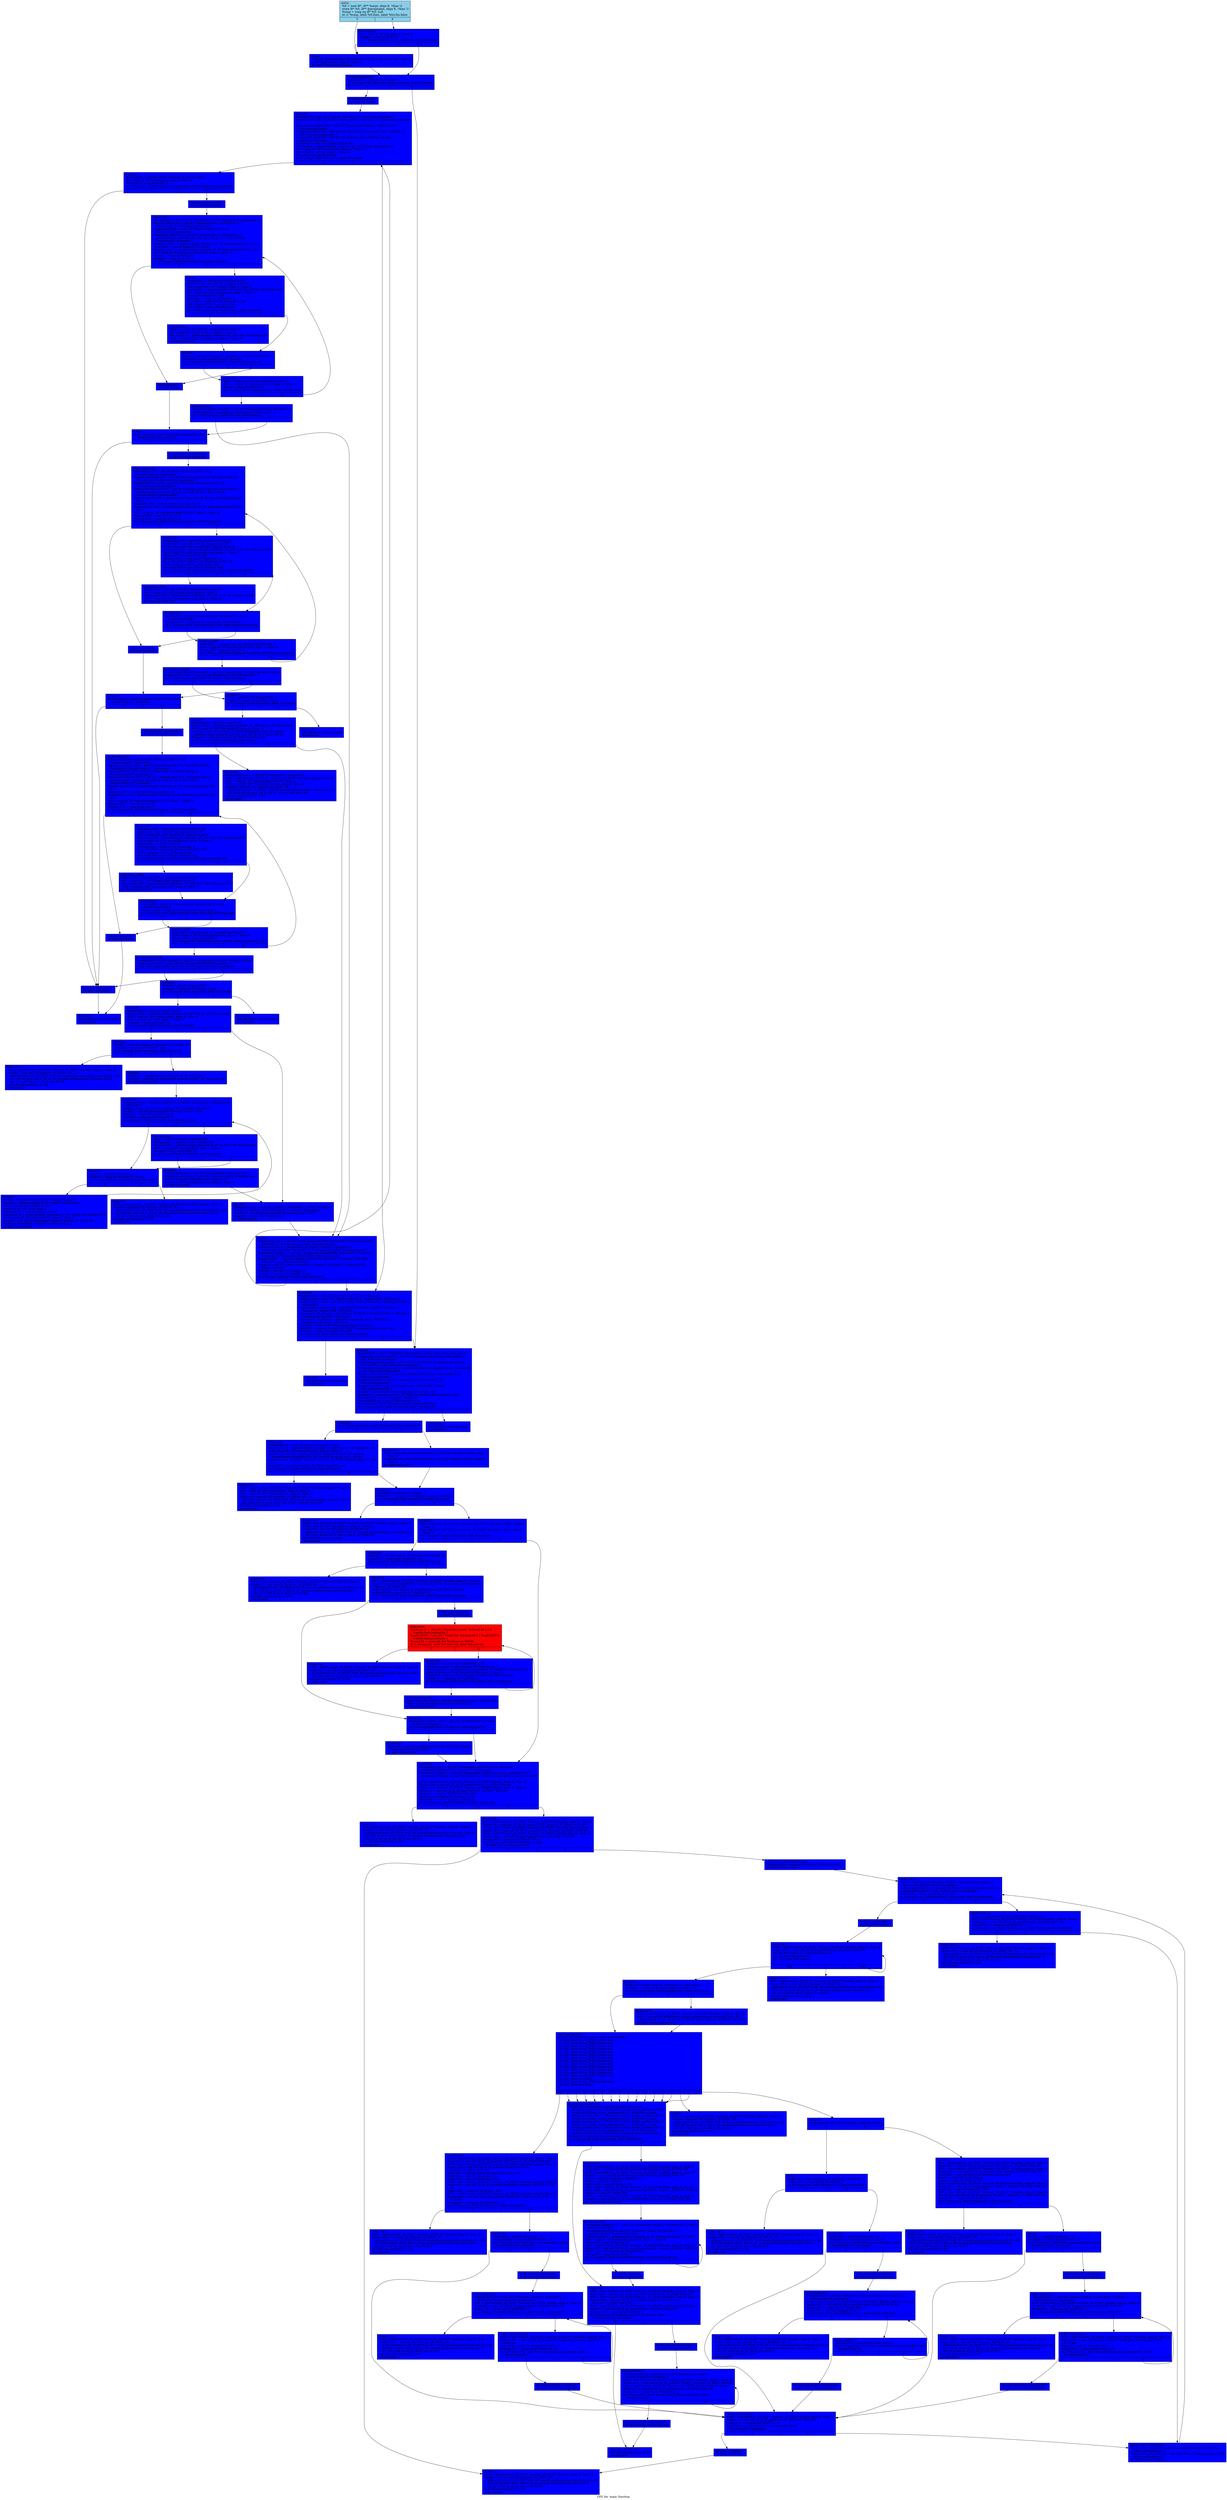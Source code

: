 digraph "CFG for 'main' function" {
	label="CFG for 'main' function";

	Node0x6805a30 [shape=record, style = filled, fillcolor = blue,  style = filled, fillcolor = blue,  style = filled, fillcolor = blue,  style = filled, fillcolor = blue,  style = filled, fillcolor = skyblue, label="{entry:\l  %0 = load i8*, i8** %argv, align 8, !tbaa !2\l  store i8* %0, i8** @progname, align 8, !tbaa !2\l  %cmp = icmp eq i8* %0, null\l  br i1 %cmp, label %if.then, label %lor.lhs.false\l|{<s0>T|<s1>F}}"];
	Node0x6805a30:s0 -> Node0x6807350;
	Node0x6805a30:s1 -> Node0x6807420;
	Node0x6807420 [shape=record, style = filled, fillcolor = blue,  style = filled, fillcolor = blue,  style = filled, fillcolor = blue,  style = filled, fillcolor = blue,  style = filled, fillcolor = blue, label="{lor.lhs.false:                                    \l  %1 = load i8, i8* %0, align 1, !tbaa !6\l  %cmp2 = icmp eq i8 %1, 0\l  br i1 %cmp2, label %if.then, label %for.cond.preheader\l|{<s0>T|<s1>F}}"];
	Node0x6807420:s0 -> Node0x6807350;
	Node0x6807420:s1 -> Node0x6807de0;
	Node0x6807350 [shape=record, style = filled, fillcolor = blue,  style = filled, fillcolor = blue,  style = filled, fillcolor = blue,  style = filled, fillcolor = blue,  style = filled, fillcolor = blue, label="{if.then:                                          \l  store i8* getelementptr inbounds ([9 x i8], [9 x i8]* @.str, i64 0, i64 0),\l... i8** @progname, align 8, !tbaa !2\l  br label %for.cond.preheader\l}"];
	Node0x6807350 -> Node0x6807de0;
	Node0x6807de0 [shape=record, style = filled, fillcolor = blue,  style = filled, fillcolor = blue, label="{for.cond.preheader:                               \l  %cmp4382 = icmp sgt i32 %argc, 1\l  br i1 %cmp4382, label %for.body.preheader, label %if.end96\l|{<s0>T|<s1>F}}"];
	Node0x6807de0:s0 -> Node0x6801e80;
	Node0x6807de0:s1 -> Node0x6801f30;
	Node0x6801e80 [shape=record, style = filled, fillcolor = blue,  style = filled, fillcolor = blue, label="{for.body.preheader:                               \l  br label %for.body\l}"];
	Node0x6801e80 -> Node0x6802070;
	Node0x6802070 [shape=record, style = filled, fillcolor = blue,  style = filled, fillcolor = blue, label="{for.body:                                         \l  %argn.0393 = phi i32 [ %inc88, %for.inc ], [ 1, %for.body.preheader ]\l  %keep_COM.0392 = phi i32 [ %keep_COM.1, %for.inc ], [ 1, %for.body.preheader\l... ]\l  %comment_length.0389 = phi i32 [ %comment_length.1, %for.inc ], [ 0,\l... %for.body.preheader ]\l  %comment_file.0386 = phi %struct._IO_FILE* [ %comment_file.1, %for.inc ], [\l... null, %for.body.preheader ]\l  %comment_arg.0383 = phi i8* [ %comment_arg.2, %for.inc ], [ null,\l... %for.body.preheader ]\l  %idxprom = sext i32 %argn.0393 to i64\l  %arrayidx6 = getelementptr inbounds i8*, i8** %argv, i64 %idxprom\l  %2 = load i8*, i8** %arrayidx6, align 8, !tbaa !2\l  %3 = load i8, i8* %2, align 1, !tbaa !6\l  %cmp9 = icmp eq i8 %3, 45\l  br i1 %cmp9, label %if.end12, label %for.end89\l|{<s0>T|<s1>F}}"];
	Node0x6802070:s0 -> Node0x6809f40;
	Node0x6802070:s1 -> Node0x680a020;
	Node0x6809f40 [shape=record, style = filled, fillcolor = blue,  style = filled, fillcolor = blue, label="{if.end12:                                         \l  %incdec.ptr = getelementptr inbounds i8, i8* %2, i64 1\l  %4 = load i8, i8* %incdec.ptr, align 1, !tbaa !6\l  %cmp31.i = icmp eq i8 %4, 0\l  br i1 %cmp31.i, label %if.else84.loopexit468, label %while.body.i.preheader\l|{<s0>T|<s1>F}}"];
	Node0x6809f40:s0 -> Node0x6808db0;
	Node0x6809f40:s1 -> Node0x6808eb0;
	Node0x6808eb0 [shape=record, style = filled, fillcolor = blue,  style = filled, fillcolor = blue, label="{while.body.i.preheader:                           \l  br label %while.body.i\l}"];
	Node0x6808eb0 -> Node0x680a760;
	Node0x680a760 [shape=record, style = filled, fillcolor = blue,  style = filled, fillcolor = blue, label="{while.body.i:                                     \l  %conv35.in.i = phi i8 [ %11, %if.end13.i ], [ %4, %while.body.i.preheader ]\l  %incdec.ptr34.pn.i = phi i8* [ %incdec.ptr34.i, %if.end13.i ], [\l... %incdec.ptr, %while.body.i.preheader ]\l  %nmatched.033.i = phi i32 [ %inc.i, %if.end13.i ], [ 0,\l... %while.body.i.preheader ]\l  %keyword.addr.032.i = phi i8* [ %incdec.ptr2.i, %if.end13.i ], [\l... getelementptr inbounds ([8 x i8], [8 x i8]* @.str.1, i64 0, i64 0),\l... %while.body.i.preheader ]\l  %incdec.ptr34.i = getelementptr inbounds i8, i8* %incdec.ptr34.pn.i, i64 1\l  %conv35.i = sext i8 %conv35.in.i to i32\l  %incdec.ptr2.i = getelementptr inbounds i8, i8* %keyword.addr.032.i, i64 1\l  %5 = load i8, i8* %keyword.addr.032.i, align 1, !tbaa !6\l  %conv3.i = sext i8 %5 to i32\l  %cmp4.i = icmp eq i8 %5, 0\l  br i1 %cmp4.i, label %if.else.loopexit, label %if.end.i\l|{<s0>T|<s1>F}}"];
	Node0x680a760:s0 -> Node0x680b220;
	Node0x680a760:s1 -> Node0x680b320;
	Node0x680b320 [shape=record, style = filled, fillcolor = blue,  style = filled, fillcolor = blue,  style = filled, fillcolor = blue, label="{if.end.i:                                         \l  %idxprom.i = sext i8 %conv35.in.i to i64\l  %call.i = tail call i16** @__ctype_b_loc() #7\l  %6 = load i16*, i16** %call.i, align 8, !tbaa !2\l  %arrayidx.i = getelementptr inbounds i16, i16* %6, i64 %idxprom.i\l  %7 = load i16, i16* %arrayidx.i, align 2, !tbaa !7\l  %and.i = and i16 %7, 256\l  %tobool.i = icmp ne i16 %and.i, 0\l  %__c.off.i.i = add nsw i32 %conv35.i, 128\l  %8 = icmp ult i32 %__c.off.i.i, 384\l  %or.cond.i = and i1 %8, %tobool.i\l  br i1 %or.cond.i, label %cond.true.i.i, label %if.end9.i\l|{<s0>T|<s1>F}}"];
	Node0x680b320:s0 -> Node0x680a260;
	Node0x680b320:s1 -> Node0x680be60;
	Node0x680a260 [shape=record, style = filled, fillcolor = blue,  style = filled, fillcolor = blue, label="{cond.true.i.i:                                    \l  %call.i.i = tail call i32** @__ctype_tolower_loc() #7\l  %9 = load i32*, i32** %call.i.i, align 8, !tbaa !2\l  %arrayidx.i.i = getelementptr inbounds i32, i32* %9, i64 %idxprom.i\l  %10 = load i32, i32* %arrayidx.i.i, align 4, !tbaa !9\l  br label %if.end9.i\l}"];
	Node0x680a260 -> Node0x680be60;
	Node0x680be60 [shape=record, style = filled, fillcolor = blue,  style = filled, fillcolor = blue, label="{if.end9.i:                                        \l  %ca.0.i = phi i32 [ %conv35.i, %if.end.i ], [ %10, %cond.true.i.i ]\l  %cmp10.i = icmp eq i32 %ca.0.i, %conv3.i\l  br i1 %cmp10.i, label %if.end13.i, label %if.else.loopexit\l|{<s0>T|<s1>F}}"];
	Node0x680be60:s0 -> Node0x680a8c0;
	Node0x680be60:s1 -> Node0x680b220;
	Node0x680a8c0 [shape=record, style = filled, fillcolor = blue,  style = filled, fillcolor = blue, label="{if.end13.i:                                       \l  %inc.i = add nuw nsw i32 %nmatched.033.i, 1\l  %11 = load i8, i8* %incdec.ptr34.i, align 1, !tbaa !6\l  %cmp.i = icmp eq i8 %11, 0\l  br i1 %cmp.i, label %keymatch.exit, label %while.body.i\l|{<s0>T|<s1>F}}"];
	Node0x680a8c0:s0 -> Node0x6808bc0;
	Node0x680a8c0:s1 -> Node0x680a760;
	Node0x6808bc0 [shape=record, style = filled, fillcolor = blue, label="{keymatch.exit:                                    \l  %nmatched.033.i.lcssa491 = phi i32 [ %nmatched.033.i, %if.end13.i ]\l  %not.cmp14.i = icmp sgt i32 %nmatched.033.i.lcssa491, -1\l  br i1 %not.cmp14.i, label %for.inc, label %if.else\l|{<s0>T|<s1>F}}"];
	Node0x6808bc0:s0 -> Node0x6802190;
	Node0x6808bc0:s1 -> Node0x6808d60;
	Node0x680b220 [shape=record, style = filled, fillcolor = blue,  style = filled, fillcolor = blue, label="{if.else.loopexit:                                 \l  br label %if.else\l}"];
	Node0x680b220 -> Node0x6808d60;
	Node0x6808d60 [shape=record, style = filled, fillcolor = blue,  style = filled, fillcolor = blue,  style = filled, fillcolor = blue,  style = filled, fillcolor = blue,  style = filled, fillcolor = blue, label="{if.else:                                          \l  br i1 %cmp31.i, label %if.else84.loopexit468, label\l... %while.body.i243.preheader\l|{<s0>T|<s1>F}}"];
	Node0x6808d60:s0 -> Node0x6808db0;
	Node0x6808d60:s1 -> Node0x680d6a0;
	Node0x680d6a0 [shape=record, style = filled, fillcolor = blue, label="{while.body.i243.preheader:                        \l  br label %while.body.i243\l}"];
	Node0x680d6a0 -> Node0x680d7b0;
	Node0x680d7b0 [shape=record, style = filled, fillcolor = blue, label="{while.body.i243:                                  \l  %conv35.in.i234 = phi i8 [ %18, %if.end13.i260 ], [ %4,\l... %while.body.i243.preheader ]\l  %incdec.ptr34.pn.i235 = phi i8* [ %incdec.ptr34.i238, %if.end13.i260 ], [\l... %incdec.ptr, %while.body.i243.preheader ]\l  %nmatched.033.i236 = phi i32 [ %inc.i258, %if.end13.i260 ], [ 0,\l... %while.body.i243.preheader ]\l  %keyword.addr.032.i237 = phi i8* [ %incdec.ptr2.i240, %if.end13.i260 ], [\l... getelementptr inbounds ([6 x i8], [6 x i8]* @.str.2, i64 0, i64 0),\l... %while.body.i243.preheader ]\l  %incdec.ptr34.i238 = getelementptr inbounds i8, i8* %incdec.ptr34.pn.i235,\l... i64 1\l  %conv35.i239 = sext i8 %conv35.in.i234 to i32\l  %incdec.ptr2.i240 = getelementptr inbounds i8, i8* %keyword.addr.032.i237,\l... i64 1\l  %12 = load i8, i8* %keyword.addr.032.i237, align 1, !tbaa !6\l  %conv3.i241 = sext i8 %12 to i32\l  %cmp4.i242 = icmp eq i8 %12, 0\l  br i1 %cmp4.i242, label %if.else31.loopexit, label %if.end.i251\l|{<s0>T|<s1>F}}"];
	Node0x680d7b0:s0 -> Node0x680e290;
	Node0x680d7b0:s1 -> Node0x680e370;
	Node0x680e370 [shape=record, style = filled, fillcolor = blue, label="{if.end.i251:                                      \l  %idxprom.i244 = sext i8 %conv35.in.i234 to i64\l  %call.i245 = tail call i16** @__ctype_b_loc() #7\l  %13 = load i16*, i16** %call.i245, align 8, !tbaa !2\l  %arrayidx.i246 = getelementptr inbounds i16, i16* %13, i64 %idxprom.i244\l  %14 = load i16, i16* %arrayidx.i246, align 2, !tbaa !7\l  %and.i247 = and i16 %14, 256\l  %tobool.i248 = icmp ne i16 %and.i247, 0\l  %__c.off.i.i249 = add nsw i32 %conv35.i239, 128\l  %15 = icmp ult i32 %__c.off.i.i249, 384\l  %or.cond.i250 = and i1 %15, %tobool.i248\l  br i1 %or.cond.i250, label %cond.true.i.i254, label %if.end9.i257\l|{<s0>T|<s1>F}}"];
	Node0x680e370:s0 -> Node0x680f040;
	Node0x680e370:s1 -> Node0x680f120;
	Node0x680f040 [shape=record, style = filled, fillcolor = blue, label="{cond.true.i.i254:                                 \l  %call.i.i252 = tail call i32** @__ctype_tolower_loc() #7\l  %16 = load i32*, i32** %call.i.i252, align 8, !tbaa !2\l  %arrayidx.i.i253 = getelementptr inbounds i32, i32* %16, i64 %idxprom.i244\l  %17 = load i32, i32* %arrayidx.i.i253, align 4, !tbaa !9\l  br label %if.end9.i257\l}"];
	Node0x680f040 -> Node0x680f120;
	Node0x680f120 [shape=record, style = filled, fillcolor = blue, label="{if.end9.i257:                                     \l  %ca.0.i255 = phi i32 [ %conv35.i239, %if.end.i251 ], [ %17,\l... %cond.true.i.i254 ]\l  %cmp10.i256 = icmp eq i32 %ca.0.i255, %conv3.i241\l  br i1 %cmp10.i256, label %if.end13.i260, label %if.else31.loopexit\l|{<s0>T|<s1>F}}"];
	Node0x680f120:s0 -> Node0x680d8a0;
	Node0x680f120:s1 -> Node0x680e290;
	Node0x680d8a0 [shape=record, style = filled, fillcolor = blue, label="{if.end13.i260:                                    \l  %inc.i258 = add nuw nsw i32 %nmatched.033.i236, 1\l  %18 = load i8, i8* %incdec.ptr34.i238, align 1, !tbaa !6\l  %cmp.i259 = icmp eq i8 %18, 0\l  br i1 %cmp.i259, label %keymatch.exit266, label %while.body.i243\l|{<s0>T|<s1>F}}"];
	Node0x680d8a0:s0 -> Node0x680fea0;
	Node0x680d8a0:s1 -> Node0x680d7b0;
	Node0x680fea0 [shape=record, style = filled, fillcolor = blue, label="{keymatch.exit266:                                 \l  %nmatched.033.i236.lcssa492 = phi i32 [ %nmatched.033.i236, %if.end13.i260 ]\l  %not.cmp14.i262 = icmp sgt i32 %nmatched.033.i236.lcssa492, 0\l  br i1 %not.cmp14.i262, label %if.then16, label %if.else31\l|{<s0>T|<s1>F}}"];
	Node0x680fea0:s0 -> Node0x68100c0;
	Node0x680fea0:s1 -> Node0x68101a0;
	Node0x68100c0 [shape=record, style = filled, fillcolor = blue, label="{if.then16:                                        \l  %inc = add nsw i32 %argn.0393, 1\l  %cmp17 = icmp slt i32 %inc, %argc\l  br i1 %cmp17, label %if.end20, label %if.then19\l|{<s0>T|<s1>F}}"];
	Node0x68100c0:s0 -> Node0x6810430;
	Node0x68100c0:s1 -> Node0x6810480;
	Node0x6810480 [shape=record, style = filled, fillcolor = blue, label="{if.then19:                                        \l  tail call fastcc void @usage()\l  unreachable\l}"];
	Node0x6810430 [shape=record, style = filled, fillcolor = blue,  style = filled, fillcolor = blue, label="{if.end20:                                         \l  %idxprom21 = sext i32 %inc to i64\l  %arrayidx22 = getelementptr inbounds i8*, i8** %argv, i64 %idxprom21\l  %19 = load i8*, i8** %arrayidx22, align 8, !tbaa !2\l  %call23 = tail call %struct._IO_FILE* @fopen(i8* %19, i8* nonnull\l... getelementptr inbounds ([2 x i8], [2 x i8]* @.str.3, i64 0, i64 0))\l  %cmp24 = icmp eq %struct._IO_FILE* %call23, null\l  br i1 %cmp24, label %if.then26, label %for.inc\l|{<s0>T|<s1>F}}"];
	Node0x6810430:s0 -> Node0x6811320;
	Node0x6810430:s1 -> Node0x6802190;
	Node0x6811320 [shape=record, style = filled, fillcolor = blue,  style = filled, fillcolor = blue,  style = filled, fillcolor = blue, label="{if.then26:                                        \l  %arrayidx22.lcssa = phi i8** [ %arrayidx22, %if.end20 ]\l  %20 = load %struct._IO_FILE*, %struct._IO_FILE** @stderr, align 8, !tbaa !2\l  %21 = load i8*, i8** @progname, align 8, !tbaa !2\l  %22 = load i8*, i8** %arrayidx22.lcssa, align 8, !tbaa !2\l  %call29 = tail call i32 (%struct._IO_FILE*, i8*, ...)\l... @fprintf(%struct._IO_FILE* %20, i8* nonnull getelementptr inbounds ([19 x\l... i8], [19 x i8]* @.str.4, i64 0, i64 0), i8* %21, i8* %22) #8\l  tail call void @exit(i32 1) #9\l  unreachable\l}"];
	Node0x680e290 [shape=record, style = filled, fillcolor = blue, label="{if.else31.loopexit:                               \l  br label %if.else31\l}"];
	Node0x680e290 -> Node0x68101a0;
	Node0x68101a0 [shape=record, style = filled, fillcolor = blue, label="{if.else31:                                        \l  br i1 %cmp31.i, label %if.else84.loopexit468, label\l... %while.body.i277.preheader\l|{<s0>T|<s1>F}}"];
	Node0x68101a0:s0 -> Node0x6808db0;
	Node0x68101a0:s1 -> Node0x6811c40;
	Node0x6811c40 [shape=record, style = filled, fillcolor = blue, label="{while.body.i277.preheader:                        \l  br label %while.body.i277\l}"];
	Node0x6811c40 -> Node0x6811d90;
	Node0x6811d90 [shape=record, style = filled, fillcolor = blue, label="{while.body.i277:                                  \l  %conv35.in.i268 = phi i8 [ %29, %if.end13.i294 ], [ %4,\l... %while.body.i277.preheader ]\l  %incdec.ptr34.pn.i269 = phi i8* [ %incdec.ptr34.i272, %if.end13.i294 ], [\l... %incdec.ptr, %while.body.i277.preheader ]\l  %nmatched.033.i270 = phi i32 [ %inc.i292, %if.end13.i294 ], [ 0,\l... %while.body.i277.preheader ]\l  %keyword.addr.032.i271 = phi i8* [ %incdec.ptr2.i274, %if.end13.i294 ], [\l... getelementptr inbounds ([8 x i8], [8 x i8]* @.str.5, i64 0, i64 0),\l... %while.body.i277.preheader ]\l  %incdec.ptr34.i272 = getelementptr inbounds i8, i8* %incdec.ptr34.pn.i269,\l... i64 1\l  %conv35.i273 = sext i8 %conv35.in.i268 to i32\l  %incdec.ptr2.i274 = getelementptr inbounds i8, i8* %keyword.addr.032.i271,\l... i64 1\l  %23 = load i8, i8* %keyword.addr.032.i271, align 1, !tbaa !6\l  %conv3.i275 = sext i8 %23 to i32\l  %cmp4.i276 = icmp eq i8 %23, 0\l  br i1 %cmp4.i276, label %if.else84.loopexit, label %if.end.i285\l|{<s0>T|<s1>F}}"];
	Node0x6811d90:s0 -> Node0x6812890;
	Node0x6811d90:s1 -> Node0x6812970;
	Node0x6812970 [shape=record, style = filled, fillcolor = blue, label="{if.end.i285:                                      \l  %idxprom.i278 = sext i8 %conv35.in.i268 to i64\l  %call.i279 = tail call i16** @__ctype_b_loc() #7\l  %24 = load i16*, i16** %call.i279, align 8, !tbaa !2\l  %arrayidx.i280 = getelementptr inbounds i16, i16* %24, i64 %idxprom.i278\l  %25 = load i16, i16* %arrayidx.i280, align 2, !tbaa !7\l  %and.i281 = and i16 %25, 256\l  %tobool.i282 = icmp ne i16 %and.i281, 0\l  %__c.off.i.i283 = add nsw i32 %conv35.i273, 128\l  %26 = icmp ult i32 %__c.off.i.i283, 384\l  %or.cond.i284 = and i1 %26, %tobool.i282\l  br i1 %or.cond.i284, label %cond.true.i.i288, label %if.end9.i291\l|{<s0>T|<s1>F}}"];
	Node0x6812970:s0 -> Node0x6813090;
	Node0x6812970:s1 -> Node0x6813170;
	Node0x6813090 [shape=record, style = filled, fillcolor = blue, label="{cond.true.i.i288:                                 \l  %call.i.i286 = tail call i32** @__ctype_tolower_loc() #7\l  %27 = load i32*, i32** %call.i.i286, align 8, !tbaa !2\l  %arrayidx.i.i287 = getelementptr inbounds i32, i32* %27, i64 %idxprom.i278\l  %28 = load i32, i32* %arrayidx.i.i287, align 4, !tbaa !9\l  br label %if.end9.i291\l}"];
	Node0x6813090 -> Node0x6813170;
	Node0x6813170 [shape=record, style = filled, fillcolor = blue, label="{if.end9.i291:                                     \l  %ca.0.i289 = phi i32 [ %conv35.i273, %if.end.i285 ], [ %28,\l... %cond.true.i.i288 ]\l  %cmp10.i290 = icmp eq i32 %ca.0.i289, %conv3.i275\l  br i1 %cmp10.i290, label %if.end13.i294, label %if.else84.loopexit\l|{<s0>T|<s1>F}}"];
	Node0x6813170:s0 -> Node0x6811ec0;
	Node0x6813170:s1 -> Node0x6812890;
	Node0x6811ec0 [shape=record, style = filled, fillcolor = blue, label="{if.end13.i294:                                    \l  %inc.i292 = add nuw nsw i32 %nmatched.033.i270, 1\l  %29 = load i8, i8* %incdec.ptr34.i272, align 1, !tbaa !6\l  %cmp.i293 = icmp eq i8 %29, 0\l  br i1 %cmp.i293, label %keymatch.exit300, label %while.body.i277\l|{<s0>T|<s1>F}}"];
	Node0x6811ec0:s0 -> Node0x6813860;
	Node0x6811ec0:s1 -> Node0x6811d90;
	Node0x6813860 [shape=record, style = filled, fillcolor = blue, label="{keymatch.exit300:                                 \l  %nmatched.033.i270.lcssa493 = phi i32 [ %nmatched.033.i270, %if.end13.i294 ]\l  %not.cmp14.i296 = icmp sgt i32 %nmatched.033.i270.lcssa493, -1\l  br i1 %not.cmp14.i296, label %if.then34, label %if.else84.loopexit468\l|{<s0>T|<s1>F}}"];
	Node0x6813860:s0 -> Node0x6813a80;
	Node0x6813860:s1 -> Node0x6808db0;
	Node0x6813a80 [shape=record, style = filled, fillcolor = blue, label="{if.then34:                                        \l  %inc35 = add i32 %argn.0393, 1\l  %cmp36 = icmp slt i32 %inc35, %argc\l  br i1 %cmp36, label %if.end39, label %if.then38\l|{<s0>T|<s1>F}}"];
	Node0x6813a80:s0 -> Node0x6813d40;
	Node0x6813a80:s1 -> Node0x6813d90;
	Node0x6813d90 [shape=record, style = filled, fillcolor = blue, label="{if.then38:                                        \l  tail call fastcc void @usage()\l  unreachable\l}"];
	Node0x6813d40 [shape=record, style = filled, fillcolor = blue, label="{if.end39:                                         \l  %idxprom40 = sext i32 %inc35 to i64\l  %arrayidx41 = getelementptr inbounds i8*, i8** %argv, i64 %idxprom40\l  %30 = load i8*, i8** %arrayidx41, align 8, !tbaa !2\l  %31 = load i8, i8* %30, align 1, !tbaa !6\l  %cmp44 = icmp eq i8 %31, 34\l  br i1 %cmp44, label %if.then46, label %if.end81\l|{<s0>T|<s1>F}}"];
	Node0x6813d40:s0 -> Node0x680c6c0;
	Node0x6813d40:s1 -> Node0x680c7a0;
	Node0x680c6c0 [shape=record, style = filled, fillcolor = blue, label="{if.then46:                                        \l  %call47 = tail call noalias i8* @malloc(i64 65000) #6\l  %cmp48 = icmp eq i8* %call47, null\l  br i1 %cmp48, label %if.then50, label %if.end52\l|{<s0>T|<s1>F}}"];
	Node0x680c6c0:s0 -> Node0x680cc50;
	Node0x680c6c0:s1 -> Node0x680cd30;
	Node0x680cc50 [shape=record, style = filled, fillcolor = blue,  style = filled, fillcolor = blue, label="{if.then50:                                        \l  %32 = load %struct._IO_FILE*, %struct._IO_FILE** @stderr, align 8, !tbaa !2\l  %call51 = tail call i32 (%struct._IO_FILE*, i8*, ...)\l... @fprintf(%struct._IO_FILE* %32, i8* nonnull getelementptr inbounds ([4 x i8],\l... [4 x i8]* @.str.6, i64 0, i64 0), i8* nonnull getelementptr inbounds ([20 x\l... i8], [20 x i8]* @.str.7, i64 0, i64 0)) #8\l  tail call void @exit(i32 1) #9\l  unreachable\l}"];
	Node0x680cd30 [shape=record, style = filled, fillcolor = blue,  style = filled, fillcolor = blue, label="{if.end52:                                         \l  %add.ptr = getelementptr inbounds i8, i8* %30, i64 1\l  %call55 = tail call i8* @strcpy(i8* nonnull %call47, i8* %add.ptr) #6\l  br label %for.cond56\l}"];
	Node0x680cd30 -> Node0x6816150;
	Node0x6816150 [shape=record, style = filled, fillcolor = blue, label="{for.cond56:                                       \l  %indvars.iv422 = phi i64 [ %indvars.iv.next423, %if.end76 ], [ %idxprom40,\l... %if.end52 ]\l  %argn.1 = phi i32 [ %inc71, %if.end76 ], [ %inc35, %if.end52 ]\l  %call57 = tail call i64 @strlen(i8* nonnull %call47) #10\l  %conv58 = trunc i64 %call57 to i32\l  %cmp59 = icmp eq i32 %conv58, 0\l  br i1 %cmp59, label %if.end70, label %land.lhs.true\l|{<s0>T|<s1>F}}"];
	Node0x6816150:s0 -> Node0x6816a20;
	Node0x6816150:s1 -> Node0x6816b00;
	Node0x6816b00 [shape=record, style = filled, fillcolor = blue, label="{land.lhs.true:                                    \l  %sub = add i64 %call57, 4294967295\l  %idxprom61 = and i64 %sub, 4294967295\l  %arrayidx62 = getelementptr inbounds i8, i8* %call47, i64 %idxprom61\l  %33 = load i8, i8* %arrayidx62, align 1, !tbaa !6\l  %cmp64 = icmp eq i8 %33, 34\l  br i1 %cmp64, label %if.then66, label %if.end70\l|{<s0>T|<s1>F}}"];
	Node0x6816b00:s0 -> Node0x6816f60;
	Node0x6816b00:s1 -> Node0x6816a20;
	Node0x6816f60 [shape=record, style = filled, fillcolor = blue, label="{if.then66:                                        \l  %arrayidx62.lcssa = phi i8* [ %arrayidx62, %land.lhs.true ]\l  %indvars.iv422.lcssa = phi i64 [ %indvars.iv422, %land.lhs.true ]\l  %34 = trunc i64 %indvars.iv422.lcssa to i32\l  store i8 0, i8* %arrayidx62.lcssa, align 1, !tbaa !6\l  br label %if.end81\l}"];
	Node0x6816f60 -> Node0x680c7a0;
	Node0x6816a20 [shape=record, style = filled, fillcolor = blue, label="{if.end70:                                         \l  %inc71 = add nsw i32 %argn.1, 1\l  %cmp72 = icmp slt i32 %inc71, %argc\l  br i1 %cmp72, label %if.end76, label %if.then74\l|{<s0>T|<s1>F}}"];
	Node0x6816a20:s0 -> Node0x6816350;
	Node0x6816a20:s1 -> Node0x68174b0;
	Node0x68174b0 [shape=record, style = filled, fillcolor = blue, label="{if.then74:                                        \l  %35 = load %struct._IO_FILE*, %struct._IO_FILE** @stderr, align 8, !tbaa !2\l  %call75 = tail call i32 (%struct._IO_FILE*, i8*, ...)\l... @fprintf(%struct._IO_FILE* %35, i8* nonnull getelementptr inbounds ([4 x i8],\l... [4 x i8]* @.str.6, i64 0, i64 0), i8* nonnull getelementptr inbounds ([26 x\l... i8], [26 x i8]* @.str.8, i64 0, i64 0)) #8\l  tail call void @exit(i32 1) #9\l  unreachable\l}"];
	Node0x6816350 [shape=record, style = filled, fillcolor = blue, label="{if.end76:                                         \l  %strlen = tail call i64 @strlen(i8* nonnull %call47)\l  %endptr = getelementptr i8, i8* %call47, i64 %strlen\l  %36 = bitcast i8* %endptr to i16*\l  store i16 32, i16* %36, align 1\l  %idxprom78 = sext i32 %inc71 to i64\l  %arrayidx79 = getelementptr inbounds i8*, i8** %argv, i64 %idxprom78\l  %37 = load i8*, i8** %arrayidx79, align 8, !tbaa !2\l  %call80 = tail call i8* @strcat(i8* nonnull %call47, i8* %37) #6\l  %indvars.iv.next423 = add i64 %indvars.iv422, 1\l  br label %for.cond56\l}"];
	Node0x6816350 -> Node0x6816150;
	Node0x680c7a0 [shape=record, style = filled, fillcolor = blue, label="{if.end81:                                         \l  %comment_arg.1 = phi i8* [ %call47, %if.then66 ], [ %30, %if.end39 ]\l  %argn.2 = phi i32 [ %34, %if.then66 ], [ %inc35, %if.end39 ]\l  %call82 = tail call i64 @strlen(i8* %comment_arg.1) #10\l  %conv83 = trunc i64 %call82 to i32\l  br label %for.inc\l}"];
	Node0x680c7a0 -> Node0x6802190;
	Node0x6812890 [shape=record, style = filled, fillcolor = blue, label="{if.else84.loopexit:                               \l  br label %if.else84\l}"];
	Node0x6812890 -> Node0x6818580;
	Node0x6808db0 [shape=record, style = filled, fillcolor = blue, label="{if.else84.loopexit468:                            \l  br label %if.else84\l}"];
	Node0x6808db0 -> Node0x6818580;
	Node0x6818580 [shape=record, style = filled, fillcolor = blue, label="{if.else84:                                        \l  tail call fastcc void @usage()\l  unreachable\l}"];
	Node0x6802190 [shape=record, style = filled, fillcolor = blue,  style = filled, fillcolor = blue, label="{for.inc:                                          \l  %comment_arg.2 = phi i8* [ %comment_arg.0383, %if.end20 ], [ %comment_arg.1,\l... %if.end81 ], [ %comment_arg.0383, %keymatch.exit ]\l  %comment_file.1 = phi %struct._IO_FILE* [ %call23, %if.end20 ], [\l... %comment_file.0386, %if.end81 ], [ %comment_file.0386, %keymatch.exit ]\l  %comment_length.1 = phi i32 [ %comment_length.0389, %if.end20 ], [ %conv83,\l... %if.end81 ], [ %comment_length.0389, %keymatch.exit ]\l  %keep_COM.1 = phi i32 [ %keep_COM.0392, %if.end20 ], [ %keep_COM.0392,\l... %if.end81 ], [ 0, %keymatch.exit ]\l  %argn.3 = phi i32 [ %inc, %if.end20 ], [ %argn.2, %if.end81 ], [ %argn.0393,\l... %keymatch.exit ]\l  %inc88 = add nsw i32 %argn.3, 1\l  %cmp4 = icmp slt i32 %inc88, %argc\l  br i1 %cmp4, label %for.body, label %for.end89\l|{<s0>T|<s1>F}}"];
	Node0x6802190:s0 -> Node0x6802070;
	Node0x6802190:s1 -> Node0x680a020;
	Node0x680a020 [shape=record, style = filled, fillcolor = blue, label="{for.end89:                                        \l  %cmp4.lcssa = phi i1 [ false, %for.inc ], [ true, %for.body ]\l  %argn.0.lcssa = phi i32 [ %inc88, %for.inc ], [ %argn.0393, %for.body ]\l  %keep_COM.0.lcssa = phi i32 [ %keep_COM.1, %for.inc ], [ %keep_COM.0392,\l... %for.body ]\l  %comment_length.0.lcssa = phi i32 [ %comment_length.1, %for.inc ], [\l... %comment_length.0389, %for.body ]\l  %comment_file.0.lcssa = phi %struct._IO_FILE* [ %comment_file.1, %for.inc ],\l... [ %comment_file.0386, %for.body ]\l  %comment_arg.0.lcssa = phi i8* [ %comment_arg.2, %for.inc ], [\l... %comment_arg.0383, %for.body ]\l  %cmp90 = icmp ne i8* %comment_arg.0.lcssa, null\l  %cmp93 = icmp ne %struct._IO_FILE* %comment_file.0.lcssa, null\l  %or.cond = and i1 %cmp90, %cmp93\l  br i1 %or.cond, label %if.then95, label %if.end96\l|{<s0>T|<s1>F}}"];
	Node0x680a020:s0 -> Node0x68109e0;
	Node0x680a020:s1 -> Node0x6801f30;
	Node0x68109e0 [shape=record, style = filled, fillcolor = blue, label="{if.then95:                                        \l  tail call fastcc void @usage()\l  unreachable\l}"];
	Node0x6801f30 [shape=record, style = filled, fillcolor = blue, label="{if.end96:                                         \l  %cmp93436 = phi i1 [ %cmp93, %for.end89 ], [ false, %for.cond.preheader ]\l  %comment_arg.0.lcssa435 = phi i8* [ %comment_arg.0.lcssa, %for.end89 ], [\l... null, %for.cond.preheader ]\l  %comment_file.0.lcssa434 = phi %struct._IO_FILE* [ %comment_file.0.lcssa,\l... %for.end89 ], [ null, %for.cond.preheader ]\l  %comment_length.0.lcssa433 = phi i32 [ %comment_length.0.lcssa, %for.end89\l... ], [ 0, %for.cond.preheader ]\l  %keep_COM.0.lcssa432 = phi i32 [ %keep_COM.0.lcssa, %for.end89 ], [ 1,\l... %for.cond.preheader ]\l  %argn.0.lcssa431 = phi i32 [ %argn.0.lcssa, %for.end89 ], [ 1,\l... %for.cond.preheader ]\l  %cmp4.lcssa430 = phi i1 [ %cmp4.lcssa, %for.end89 ], [ false,\l... %for.cond.preheader ]\l  %cmp97 = icmp eq i8* %comment_arg.0.lcssa435, null\l  %cmp100 = icmp eq %struct._IO_FILE* %comment_file.0.lcssa434, null\l  %or.cond169 = and i1 %cmp97, %cmp100\l  %or.cond169.not = xor i1 %or.cond169, true\l  %or.cond232 = or i1 %cmp4.lcssa430, %or.cond169.not\l  br i1 %or.cond232, label %if.end106, label %if.then105\l|{<s0>T|<s1>F}}"];
	Node0x6801f30:s0 -> Node0x681a7e0;
	Node0x6801f30:s1 -> Node0x681a8c0;
	Node0x681a8c0 [shape=record, style = filled, fillcolor = blue, label="{if.then105:                                       \l  tail call fastcc void @usage()\l  unreachable\l}"];
	Node0x681a7e0 [shape=record, style = filled, fillcolor = blue, label="{if.end106:                                        \l  br i1 %cmp4.lcssa430, label %if.then109, label %if.else120\l|{<s0>T|<s1>F}}"];
	Node0x681a7e0:s0 -> Node0x681ab40;
	Node0x681a7e0:s1 -> Node0x681ab90;
	Node0x681ab40 [shape=record, style = filled, fillcolor = blue, label="{if.then109:                                       \l  %idxprom110 = sext i32 %argn.0.lcssa431 to i64\l  %arrayidx111 = getelementptr inbounds i8*, i8** %argv, i64 %idxprom110\l  %38 = load i8*, i8** %arrayidx111, align 8, !tbaa !2\l  %call112 = tail call %struct._IO_FILE* @fopen(i8* %38, i8* nonnull\l... getelementptr inbounds ([3 x i8], [3 x i8]* @.str.10, i64 0, i64 0))\l  store %struct._IO_FILE* %call112, %struct._IO_FILE** @infile, align 8, !tbaa\l... !2\l  %cmp113 = icmp eq %struct._IO_FILE* %call112, null\l  br i1 %cmp113, label %if.then115, label %if.end121\l|{<s0>T|<s1>F}}"];
	Node0x681ab40:s0 -> Node0x681b0a0;
	Node0x681ab40:s1 -> Node0x681b180;
	Node0x681b0a0 [shape=record, style = filled, fillcolor = blue, label="{if.then115:                                       \l  %39 = load %struct._IO_FILE*, %struct._IO_FILE** @stderr, align 8, !tbaa !2\l  %40 = load i8*, i8** @progname, align 8, !tbaa !2\l  %41 = load i8*, i8** %arrayidx111, align 8, !tbaa !2\l  %call118 = tail call i32 (%struct._IO_FILE*, i8*, ...)\l... @fprintf(%struct._IO_FILE* %39, i8* nonnull getelementptr inbounds ([19 x\l... i8], [19 x i8]* @.str.4, i64 0, i64 0), i8* %40, i8* %41) #8\l  tail call void @exit(i32 1) #9\l  unreachable\l}"];
	Node0x681ab90 [shape=record, style = filled, fillcolor = blue, label="{if.else120:                                       \l  %42 = load i64, i64* bitcast (%struct._IO_FILE** @stdin to i64*), align 8,\l... !tbaa !2\l  store i64 %42, i64* bitcast (%struct._IO_FILE** @infile to i64*), align 8,\l... !tbaa !2\l  br label %if.end121\l}"];
	Node0x681ab90 -> Node0x681b180;
	Node0x681b180 [shape=record, style = filled, fillcolor = blue, label="{if.end121:                                        \l  %sub122 = add nsw i32 %argc, -1\l  %cmp123 = icmp slt i32 %argn.0.lcssa431, %sub122\l  br i1 %cmp123, label %if.then125, label %if.end127\l|{<s0>T|<s1>F}}"];
	Node0x681b180:s0 -> Node0x681b880;
	Node0x681b180:s1 -> Node0x681b900;
	Node0x681b880 [shape=record, style = filled, fillcolor = blue, label="{if.then125:                                       \l  %43 = load %struct._IO_FILE*, %struct._IO_FILE** @stderr, align 8, !tbaa !2\l  %44 = load i8*, i8** @progname, align 8, !tbaa !2\l  %call126 = tail call i32 (%struct._IO_FILE*, i8*, ...)\l... @fprintf(%struct._IO_FILE* %43, i8* nonnull getelementptr inbounds ([25 x\l... i8], [25 x i8]* @.str.11, i64 0, i64 0), i8* %44) #8\l  tail call fastcc void @usage()\l  unreachable\l}"];
	Node0x681b900 [shape=record, style = filled, fillcolor = blue, label="{if.end127:                                        \l  %45 = load i64, i64* bitcast (%struct._IO_FILE** @stdout to i64*), align 8,\l... !tbaa !2\l  store i64 %45, i64* bitcast (%struct._IO_FILE** @outfile to i64*), align 8,\l... !tbaa !2\l  br i1 %cmp97, label %if.then130, label %if.end156\l|{<s0>T|<s1>F}}"];
	Node0x681b900:s0 -> Node0x681beb0;
	Node0x681b900:s1 -> Node0x681bf90;
	Node0x681beb0 [shape=record, style = filled, fillcolor = blue, label="{if.then130:                                       \l  %call131 = tail call noalias i8* @malloc(i64 65000) #6\l  %cmp132 = icmp eq i8* %call131, null\l  br i1 %cmp132, label %if.then134, label %if.end136\l|{<s0>T|<s1>F}}"];
	Node0x681beb0:s0 -> Node0x681c2c0;
	Node0x681beb0:s1 -> Node0x681c340;
	Node0x681c2c0 [shape=record, style = filled, fillcolor = blue, label="{if.then134:                                       \l  %46 = load %struct._IO_FILE*, %struct._IO_FILE** @stderr, align 8, !tbaa !2\l  %call135 = tail call i32 (%struct._IO_FILE*, i8*, ...)\l... @fprintf(%struct._IO_FILE* %46, i8* nonnull getelementptr inbounds ([4 x i8],\l... [4 x i8]* @.str.6, i64 0, i64 0), i8* nonnull getelementptr inbounds ([20 x\l... i8], [20 x i8]* @.str.7, i64 0, i64 0)) #8\l  tail call void @exit(i32 1) #9\l  unreachable\l}"];
	Node0x681c340 [shape=record, style = filled, fillcolor = blue, label="{if.end136:                                        \l  %47 = load %struct._IO_FILE*, %struct._IO_FILE** @stdin, align 8, !tbaa !2\l  %cond = select i1 %cmp93436, %struct._IO_FILE* %comment_file.0.lcssa434,\l... %struct._IO_FILE* %47\l  %call139378 = tail call i32 @_IO_getc(%struct._IO_FILE* %cond)\l  %cmp140379 = icmp eq i32 %call139378, -1\l  br i1 %cmp140379, label %while.end, label %while.body.preheader\l|{<s0>T|<s1>F}}"];
	Node0x681c340:s0 -> Node0x68062a0;
	Node0x681c340:s1 -> Node0x68063b0;
	Node0x68063b0 [shape=record, style = filled, fillcolor = blue, label="{while.body.preheader:                             \l  br label %while.body\l}"];
	Node0x68063b0 -> Node0x6806520;
	Node0x6806520 [shape=record, style = filled, fillcolor = blue,  style = filled, fillcolor = blue,  style = filled, fillcolor = red, label="{while.body:                                       \l  %indvars.iv = phi i64 [ %indvars.iv.next, %if.end146 ], [ 0,\l... %while.body.preheader ]\l  %call139381 = phi i32 [ %call139, %if.end146 ], [ %call139378,\l... %while.body.preheader ]\l  %cmp142 = icmp ugt i64 %indvars.iv, 64999\l  br i1 %cmp142, label %if.then144, label %if.end146\l|{<s0>T|<s1>F}}"];
	Node0x6806520:s0 -> Node0x6806a60;
	Node0x6806520:s1 -> Node0x6806640;
	Node0x6806a60 [shape=record, style = filled, fillcolor = blue, label="{if.then144:                                       \l  %48 = load %struct._IO_FILE*, %struct._IO_FILE** @stderr, align 8, !tbaa !2\l  %call145 = tail call i32 (%struct._IO_FILE*, i8*, ...)\l... @fprintf(%struct._IO_FILE* %48, i8* nonnull getelementptr inbounds ([38 x\l... i8], [38 x i8]* @.str.12, i64 0, i64 0), i32 65000) #8\l  tail call void @exit(i32 1) #9\l  unreachable\l}"];
	Node0x6806640 [shape=record, style = filled, fillcolor = blue, label="{if.end146:                                        \l  %conv147 = trunc i32 %call139381 to i8\l  %indvars.iv.next = add nuw nsw i64 %indvars.iv, 1\l  %arrayidx150 = getelementptr inbounds i8, i8* %call131, i64 %indvars.iv\l  store i8 %conv147, i8* %arrayidx150, align 1, !tbaa !6\l  %call139 = tail call i32 @_IO_getc(%struct._IO_FILE* %cond)\l  %cmp140 = icmp eq i32 %call139, -1\l  br i1 %cmp140, label %while.end.loopexit, label %while.body\l|{<s0>T|<s1>F}}"];
	Node0x6806640:s0 -> Node0x681eb80;
	Node0x6806640:s1 -> Node0x6806520;
	Node0x681eb80 [shape=record, style = filled, fillcolor = blue,  style = filled, fillcolor = blue,  style = filled, fillcolor = blue, label="{while.end.loopexit:                               \l  %indvars.iv.next.lcssa = phi i64 [ %indvars.iv.next, %if.end146 ]\l  %49 = trunc i64 %indvars.iv.next.lcssa to i32\l  br label %while.end\l}"];
	Node0x681eb80 -> Node0x68062a0;
	Node0x68062a0 [shape=record, style = filled, fillcolor = blue,  style = filled, fillcolor = blue,  style = filled, fillcolor = blue, label="{while.end:                                        \l  %comment_length.2.lcssa = phi i32 [ 0, %if.end136 ], [ %49,\l... %while.end.loopexit ]\l  br i1 %cmp93436, label %if.then153, label %if.end156\l|{<s0>T|<s1>F}}"];
	Node0x68062a0:s0 -> Node0x681ee20;
	Node0x68062a0:s1 -> Node0x681bf90;
	Node0x681ee20 [shape=record, style = filled, fillcolor = blue, label="{if.then153:                                       \l  %call154 = tail call i32 @fclose(%struct._IO_FILE* nonnull\l... %comment_file.0.lcssa434)\l  br label %if.end156\l}"];
	Node0x681ee20 -> Node0x681bf90;
	Node0x681bf90 [shape=record, style = filled, fillcolor = blue, label="{if.end156:                                        \l  %comment_arg.3 = phi i8* [ %comment_arg.0.lcssa435, %if.end127 ], [\l... %call131, %if.then153 ], [ %call131, %while.end ]\l  %comment_length.3 = phi i32 [ %comment_length.0.lcssa433, %if.end127 ], [\l... %comment_length.2.lcssa, %if.then153 ], [ %comment_length.2.lcssa, %while.end\l... ]\l  %50 = load %struct._IO_FILE*, %struct._IO_FILE** @infile, align 8, !tbaa !2\l  %call.i.i301 = tail call i32 @_IO_getc(%struct._IO_FILE* %50) #6\l  %51 = load %struct._IO_FILE*, %struct._IO_FILE** @infile, align 8, !tbaa !2\l  %call1.i.i = tail call i32 @_IO_getc(%struct._IO_FILE* %51) #6\l  %cmp.i.i = icmp ne i32 %call.i.i301, 255\l  %cmp2.i.i = icmp ne i32 %call1.i.i, 216\l  %or.cond.i.i = or i1 %cmp.i.i, %cmp2.i.i\l  br i1 %or.cond.i.i, label %if.then.i.i, label %if.end.i302\l|{<s0>T|<s1>F}}"];
	Node0x681bf90:s0 -> Node0x681f870;
	Node0x681bf90:s1 -> Node0x681f950;
	Node0x681f870 [shape=record, style = filled, fillcolor = blue,  style = filled, fillcolor = blue, label="{if.then.i.i:                                      \l  %52 = load %struct._IO_FILE*, %struct._IO_FILE** @stderr, align 8, !tbaa !2\l  %call3.i.i = tail call i32 (%struct._IO_FILE*, i8*, ...)\l... @fprintf(%struct._IO_FILE* %52, i8* nonnull getelementptr inbounds ([4 x i8],\l... [4 x i8]* @.str.6, i64 0, i64 0), i8* nonnull getelementptr inbounds ([16 x\l... i8], [16 x i8]* @.str.30, i64 0, i64 0)) #11\l  tail call void @exit(i32 1) #9\l  unreachable\l}"];
	Node0x681f950 [shape=record, style = filled, fillcolor = blue, label="{if.end.i302:                                      \l  %53 = load %struct._IO_FILE*, %struct._IO_FILE** @outfile, align 8, !tbaa !2\l  %call.i14.i = tail call i32 @_IO_putc(i32 255, %struct._IO_FILE* %53) #6\l  %54 = load %struct._IO_FILE*, %struct._IO_FILE** @outfile, align 8, !tbaa !2\l  %call1.i15.i = tail call i32 @_IO_putc(i32 216, %struct._IO_FILE* %54) #6\l  %55 = load %struct._IO_FILE*, %struct._IO_FILE** @infile, align 8, !tbaa !2\l  %call.i.i86.i = tail call i32 @_IO_getc(%struct._IO_FILE* %55) #6\l  %cmp.i.i87.i = icmp eq i32 %call.i.i86.i, -1\l  br i1 %cmp.i.i87.i, label %if.then.i.i.i, label\l... %while.cond.i.preheader.lr.ph.i\l|{<s0>T|<s1>F}}"];
	Node0x681f950:s0 -> Node0x6820890;
	Node0x681f950:s1 -> Node0x68209a0;
	Node0x68209a0 [shape=record, style = filled, fillcolor = blue,  style = filled, fillcolor = blue, label="{while.cond.i.preheader.lr.ph.i:                   \l  %tobool.i303 = icmp eq i32 %keep_COM.0.lcssa432, 0\l  br label %while.cond.i.i\l}"];
	Node0x68209a0 -> Node0x6820bd0;
	Node0x6820cb0 [shape=record, style = filled, fillcolor = blue,  style = filled, fillcolor = blue, label="{if.then.i.i.i.loopexit:                           \l  br label %if.then.i.i.i\l}"];
	Node0x6820cb0 -> Node0x6820890;
	Node0x6820890 [shape=record, style = filled, fillcolor = blue,  style = filled, fillcolor = blue, label="{if.then.i.i.i:                                    \l  %56 = load %struct._IO_FILE*, %struct._IO_FILE** @stderr, align 8, !tbaa !2\l  %call1.i.i.i = tail call i32 (%struct._IO_FILE*, i8*, ...)\l... @fprintf(%struct._IO_FILE* %56, i8* nonnull getelementptr inbounds ([4 x i8],\l... [4 x i8]* @.str.6, i64 0, i64 0), i8* nonnull getelementptr inbounds ([27 x\l... i8], [27 x i8]* @.str.32, i64 0, i64 0)) #11\l  tail call void @exit(i32 1) #9\l  unreachable\l}"];
	Node0x6820bd0 [shape=record, style = filled, fillcolor = blue,  style = filled, fillcolor = blue, label="{while.cond.i.i:                                   \l  %c.0.i.i = phi i32 [ %call.i.i86.i, %while.cond.i.preheader.lr.ph.i ], [\l... %c.0.i.i.be, %while.cond.i.i.backedge ]\l  %discarded_bytes.0.i.i = phi i32 [ 0, %while.cond.i.preheader.lr.ph.i ], [\l... %discarded_bytes.0.i.i.be, %while.cond.i.i.backedge ]\l  %cmp.i16.i = icmp eq i32 %c.0.i.i, 255\l  br i1 %cmp.i16.i, label %do.body.i.i.preheader, label %while.body.i.i\l|{<s0>T|<s1>F}}"];
	Node0x6820bd0:s0 -> Node0x68215b0;
	Node0x6820bd0:s1 -> Node0x68216b0;
	Node0x68215b0 [shape=record, style = filled, fillcolor = blue,  style = filled, fillcolor = blue, label="{do.body.i.i.preheader:                            \l  br label %do.body.i.i\l}"];
	Node0x68215b0 -> Node0x68217f0;
	Node0x68216b0 [shape=record, style = filled, fillcolor = blue,  style = filled, fillcolor = blue, label="{while.body.i.i:                                   \l  %inc.i.i = add nuw nsw i32 %discarded_bytes.0.i.i, 1\l  %57 = load %struct._IO_FILE*, %struct._IO_FILE** @infile, align 8, !tbaa !2\l  %call.i11.i.i = tail call i32 @_IO_getc(%struct._IO_FILE* %57) #6\l  %cmp.i12.i.i = icmp eq i32 %call.i11.i.i, -1\l  br i1 %cmp.i12.i.i, label %if.then.i14.i.i, label %while.cond.i.i.backedge\l|{<s0>T|<s1>F}}"];
	Node0x68216b0:s0 -> Node0x6821b20;
	Node0x68216b0:s1 -> Node0x6821130;
	Node0x6821130 [shape=record, style = filled, fillcolor = blue,  style = filled, fillcolor = blue, label="{while.cond.i.i.backedge:                          \l  %c.0.i.i.be = phi i32 [ %call.i11.i.i, %while.body.i.i ], [ %call.i.i.i,\l... %for.cond.backedge.i ]\l  %discarded_bytes.0.i.i.be = phi i32 [ %inc.i.i, %while.body.i.i ], [ 0,\l... %for.cond.backedge.i ]\l  br label %while.cond.i.i\l}"];
	Node0x6821130 -> Node0x6820bd0;
	Node0x6821b20 [shape=record, style = filled, fillcolor = blue,  style = filled, fillcolor = blue, label="{if.then.i14.i.i:                                  \l  %58 = load %struct._IO_FILE*, %struct._IO_FILE** @stderr, align 8, !tbaa !2\l  %call1.i13.i.i = tail call i32 (%struct._IO_FILE*, i8*, ...)\l... @fprintf(%struct._IO_FILE* %58, i8* nonnull getelementptr inbounds ([4 x i8],\l... [4 x i8]* @.str.6, i64 0, i64 0), i8* nonnull getelementptr inbounds ([27 x\l... i8], [27 x i8]* @.str.32, i64 0, i64 0)) #11\l  tail call void @exit(i32 1) #9\l  unreachable\l}"];
	Node0x68217f0 [shape=record, style = filled, fillcolor = blue,  style = filled, fillcolor = blue, label="{do.body.i.i:                                      \l  %59 = load %struct._IO_FILE*, %struct._IO_FILE** @infile, align 8, !tbaa !2\l  %call.i16.i.i = tail call i32 @_IO_getc(%struct._IO_FILE* %59) #6\l  switch i32 %call.i16.i.i, label %do.end.i.i [\l    i32 -1, label %if.then.i19.i.i\l    i32 255, label %do.body.i.i\l  ]\l|{<s0>def|<s1>-1|<s2>255}}"];
	Node0x68217f0:s0 -> Node0x68222f0;
	Node0x68217f0:s1 -> Node0x68223a0;
	Node0x68217f0:s2 -> Node0x68217f0;
	Node0x68223a0 [shape=record, style = filled, fillcolor = blue,  style = filled, fillcolor = blue, label="{if.then.i19.i.i:                                  \l  %60 = load %struct._IO_FILE*, %struct._IO_FILE** @stderr, align 8, !tbaa !2\l  %call1.i18.i.i = tail call i32 (%struct._IO_FILE*, i8*, ...)\l... @fprintf(%struct._IO_FILE* %60, i8* nonnull getelementptr inbounds ([4 x i8],\l... [4 x i8]* @.str.6, i64 0, i64 0), i8* nonnull getelementptr inbounds ([27 x\l... i8], [27 x i8]* @.str.32, i64 0, i64 0)) #11\l  tail call void @exit(i32 1) #9\l  unreachable\l}"];
	Node0x68222f0 [shape=record, style = filled, fillcolor = blue,  style = filled, fillcolor = blue, label="{do.end.i.i:                                       \l  %call.i16.i.i.lcssa = phi i32 [ %call.i16.i.i, %do.body.i.i ]\l  %cmp4.i.i = icmp eq i32 %discarded_bytes.0.i.i, 0\l  br i1 %cmp4.i.i, label %next_marker.exit.i, label %if.then.i17.i\l|{<s0>T|<s1>F}}"];
	Node0x68222f0:s0 -> Node0x6822970;
	Node0x68222f0:s1 -> Node0x6822a50;
	Node0x6822a50 [shape=record, style = filled, fillcolor = blue, label="{if.then.i17.i:                                    \l  %61 = load %struct._IO_FILE*, %struct._IO_FILE** @stderr, align 8, !tbaa !2\l  %62 = tail call i64 @fwrite(i8* nonnull getelementptr inbounds ([42 x i8],\l... [42 x i8]* @.str.31, i64 0, i64 0), i64 41, i64 1, %struct._IO_FILE* %61) #11\l  br label %next_marker.exit.i\l}"];
	Node0x6822a50 -> Node0x6822970;
	Node0x6822970 [shape=record, style = filled, fillcolor = blue,  style = filled, fillcolor = blue, label="{next_marker.exit.i:                               \l  switch i32 %call.i16.i.i.lcssa, label %sw.default.i [\l    i32 192, label %scan_JPEG_header.exit\l    i32 193, label %scan_JPEG_header.exit\l    i32 194, label %scan_JPEG_header.exit\l    i32 195, label %scan_JPEG_header.exit\l    i32 197, label %scan_JPEG_header.exit\l    i32 198, label %scan_JPEG_header.exit\l    i32 199, label %scan_JPEG_header.exit\l    i32 201, label %scan_JPEG_header.exit\l    i32 202, label %scan_JPEG_header.exit\l    i32 203, label %scan_JPEG_header.exit\l    i32 205, label %scan_JPEG_header.exit\l    i32 206, label %scan_JPEG_header.exit\l    i32 207, label %scan_JPEG_header.exit\l    i32 218, label %sw.bb3.i\l    i32 217, label %scan_JPEG_header.exit\l    i32 254, label %sw.bb6.i\l  ]\l|{<s0>def|<s1>192|<s2>193|<s3>194|<s4>195|<s5>197|<s6>198|<s7>199|<s8>201|<s9>202|<s10>203|<s11>205|<s12>206|<s13>207|<s14>218|<s15>217|<s16>254}}"];
	Node0x6822970:s0 -> Node0x6822f70;
	Node0x6822970:s1 -> Node0x6822ff0;
	Node0x6822970:s2 -> Node0x6822ff0;
	Node0x6822970:s3 -> Node0x6822ff0;
	Node0x6822970:s4 -> Node0x6822ff0;
	Node0x6822970:s5 -> Node0x6822ff0;
	Node0x6822970:s6 -> Node0x6822ff0;
	Node0x6822970:s7 -> Node0x6822ff0;
	Node0x6822970:s8 -> Node0x6822ff0;
	Node0x6822970:s9 -> Node0x6822ff0;
	Node0x6822970:s10 -> Node0x6822ff0;
	Node0x6822970:s11 -> Node0x6822ff0;
	Node0x6822970:s12 -> Node0x6822ff0;
	Node0x6822970:s13 -> Node0x6822ff0;
	Node0x6822970:s14 -> Node0x6823410;
	Node0x6822970:s15 -> Node0x6822ff0;
	Node0x6822970:s16 -> Node0x6823570;
	Node0x6823410 [shape=record, style = filled, fillcolor = blue, label="{sw.bb3.i:                                         \l  %63 = load %struct._IO_FILE*, %struct._IO_FILE** @stderr, align 8, !tbaa !2\l  %call4.i = tail call i32 (%struct._IO_FILE*, i8*, ...)\l... @fprintf(%struct._IO_FILE* %63, i8* nonnull getelementptr inbounds ([4 x i8],\l... [4 x i8]* @.str.6, i64 0, i64 0), i8* nonnull getelementptr inbounds ([23 x\l... i8], [23 x i8]* @.str.29, i64 0, i64 0)) #11\l  tail call void @exit(i32 1) #9\l  unreachable\l}"];
	Node0x6823570 [shape=record, style = filled, fillcolor = blue, label="{sw.bb6.i:                                         \l  br i1 %tobool.i303, label %if.else.i, label %if.then7.i\l|{<s0>T|<s1>F}}"];
	Node0x6823570:s0 -> Node0x6823ce0;
	Node0x6823570:s1 -> Node0x6823d30;
	Node0x6823d30 [shape=record, style = filled, fillcolor = blue,  style = filled, fillcolor = blue, label="{if.then7.i:                                       \l  %64 = load %struct._IO_FILE*, %struct._IO_FILE** @outfile, align 8, !tbaa !2\l  %call.i18.i = tail call i32 @_IO_putc(i32 255, %struct._IO_FILE* %64) #6\l  %65 = load %struct._IO_FILE*, %struct._IO_FILE** @outfile, align 8, !tbaa !2\l  %call1.i19.i = tail call i32 @_IO_putc(i32 254, %struct._IO_FILE* %65) #6\l  %call.i20.i = tail call fastcc i32 @read_2_bytes() #6\l  %shr.i.i = lshr i32 %call.i20.i, 8\l  %and.i.i = and i32 %shr.i.i, 255\l  %66 = load %struct._IO_FILE*, %struct._IO_FILE** @outfile, align 8, !tbaa !2\l  %call.i58.i = tail call i32 @_IO_putc(i32 %and.i.i, %struct._IO_FILE* %66) #6\l  %and1.i.i = and i32 %call.i20.i, 255\l  %67 = load %struct._IO_FILE*, %struct._IO_FILE** @outfile, align 8, !tbaa !2\l  %call2.i.i = tail call i32 @_IO_putc(i32 %and1.i.i, %struct._IO_FILE* %67) #6\l  %cmp.i21.i = icmp ult i32 %call.i20.i, 2\l  br i1 %cmp.i21.i, label %if.then.i23.i, label %if.end.i.i\l|{<s0>T|<s1>F}}"];
	Node0x6823d30:s0 -> Node0x68256b0;
	Node0x6823d30:s1 -> Node0x6825790;
	Node0x68256b0 [shape=record, style = filled, fillcolor = blue, label="{if.then.i23.i:                                    \l  %68 = load %struct._IO_FILE*, %struct._IO_FILE** @stderr, align 8, !tbaa !2\l  %call1.i22.i = tail call i32 (%struct._IO_FILE*, i8*, ...)\l... @fprintf(%struct._IO_FILE* %68, i8* nonnull getelementptr inbounds ([4 x i8],\l... [4 x i8]* @.str.6, i64 0, i64 0), i8* nonnull getelementptr inbounds ([29 x\l... i8], [29 x i8]* @.str.33, i64 0, i64 0)) #11\l  tail call void @exit(i32 1) #9\l  unreachable\l}"];
	Node0x6825790 [shape=record, style = filled, fillcolor = blue,  style = filled, fillcolor = blue, label="{if.end.i.i:                                       \l  %sub.i.i = add i32 %call.i20.i, -2\l  %cmp29.i.i = icmp eq i32 %sub.i.i, 0\l  br i1 %cmp29.i.i, label %for.cond.backedge.i, label\l... %while.body.i27.i.preheader\l|{<s0>T|<s1>F}}"];
	Node0x6825790:s0 -> Node0x6821d60;
	Node0x6825790:s1 -> Node0x6825db0;
	Node0x6825db0 [shape=record, style = filled, fillcolor = blue, label="{while.body.i27.i.preheader:                       \l  br label %while.body.i27.i\l}"];
	Node0x6825db0 -> Node0x6825f00;
	Node0x6826000 [shape=record, style = filled, fillcolor = blue,  style = filled, fillcolor = blue, label="{for.cond.backedge.i.loopexit:                     \l  br label %for.cond.backedge.i\l}"];
	Node0x6826000 -> Node0x6821d60;
	Node0x68260f0 [shape=record, style = filled, fillcolor = blue, label="{for.cond.backedge.i.loopexit466:                  \l  br label %for.cond.backedge.i\l}"];
	Node0x68260f0 -> Node0x6821d60;
	Node0x68261e0 [shape=record, style = filled, fillcolor = blue, label="{for.cond.backedge.i.loopexit467:                  \l  br label %for.cond.backedge.i\l}"];
	Node0x68261e0 -> Node0x6821d60;
	Node0x6821d60 [shape=record, style = filled, fillcolor = blue,  style = filled, fillcolor = blue, label="{for.cond.backedge.i:                              \l  %69 = load %struct._IO_FILE*, %struct._IO_FILE** @infile, align 8, !tbaa !2\l  %call.i.i.i = tail call i32 @_IO_getc(%struct._IO_FILE* %69) #6\l  %cmp.i.i.i = icmp eq i32 %call.i.i.i, -1\l  br i1 %cmp.i.i.i, label %if.then.i.i.i.loopexit, label\l... %while.cond.i.i.backedge\l|{<s0>T|<s1>F}}"];
	Node0x6821d60:s0 -> Node0x6820cb0;
	Node0x6821d60:s1 -> Node0x6821130;
	Node0x6825f00 [shape=record, style = filled, fillcolor = blue, label="{while.body.i27.i:                                 \l  %length.010.i.i = phi i32 [ %dec.i.i, %read_1_byte.exit.i ], [ %sub.i.i,\l... %while.body.i27.i.preheader ]\l  %70 = load %struct._IO_FILE*, %struct._IO_FILE** @infile, align 8, !tbaa !2\l  %call.i59.i = tail call i32 @_IO_getc(%struct._IO_FILE* %70) #6\l  %cmp.i60.i = icmp eq i32 %call.i59.i, -1\l  br i1 %cmp.i60.i, label %if.then.i62.i, label %read_1_byte.exit.i\l|{<s0>T|<s1>F}}"];
	Node0x6825f00:s0 -> Node0x6814380;
	Node0x6825f00:s1 -> Node0x68211b0;
	Node0x6814380 [shape=record, style = filled, fillcolor = blue, label="{if.then.i62.i:                                    \l  %71 = load %struct._IO_FILE*, %struct._IO_FILE** @stderr, align 8, !tbaa !2\l  %call1.i61.i = tail call i32 (%struct._IO_FILE*, i8*, ...)\l... @fprintf(%struct._IO_FILE* %71, i8* nonnull getelementptr inbounds ([4 x i8],\l... [4 x i8]* @.str.6, i64 0, i64 0), i8* nonnull getelementptr inbounds ([27 x\l... i8], [27 x i8]* @.str.32, i64 0, i64 0)) #11\l  tail call void @exit(i32 1) #9\l  unreachable\l}"];
	Node0x68211b0 [shape=record, style = filled, fillcolor = blue,  style = filled, fillcolor = blue, label="{read_1_byte.exit.i:                               \l  %72 = load %struct._IO_FILE*, %struct._IO_FILE** @outfile, align 8, !tbaa !2\l  %call.i.i25.i = tail call i32 @_IO_putc(i32 %call.i59.i, %struct._IO_FILE*\l... %72) #6\l  %dec.i.i = add i32 %length.010.i.i, -1\l  %cmp2.i26.i = icmp eq i32 %dec.i.i, 0\l  br i1 %cmp2.i26.i, label %for.cond.backedge.i.loopexit467, label\l... %while.body.i27.i\l|{<s0>T|<s1>F}}"];
	Node0x68211b0:s0 -> Node0x68261e0;
	Node0x68211b0:s1 -> Node0x6825f00;
	Node0x6823ce0 [shape=record, style = filled, fillcolor = blue,  style = filled, fillcolor = blue, label="{if.else.i:                                        \l  %call.i28.i = tail call fastcc i32 @read_2_bytes() #6\l  %cmp.i29.i = icmp ult i32 %call.i28.i, 2\l  br i1 %cmp.i29.i, label %if.then.i31.i, label %if.end.i33.i\l|{<s0>T|<s1>F}}"];
	Node0x6823ce0:s0 -> Node0x6814c10;
	Node0x6823ce0:s1 -> Node0x6814c90;
	Node0x6814c10 [shape=record, style = filled, fillcolor = blue, label="{if.then.i31.i:                                    \l  %73 = load %struct._IO_FILE*, %struct._IO_FILE** @stderr, align 8, !tbaa !2\l  %call1.i30.i = tail call i32 (%struct._IO_FILE*, i8*, ...)\l... @fprintf(%struct._IO_FILE* %73, i8* nonnull getelementptr inbounds ([4 x i8],\l... [4 x i8]* @.str.6, i64 0, i64 0), i8* nonnull getelementptr inbounds ([29 x\l... i8], [29 x i8]* @.str.33, i64 0, i64 0)) #11\l  tail call void @exit(i32 1) #9\l  unreachable\l}"];
	Node0x6814c90 [shape=record, style = filled, fillcolor = blue, label="{if.end.i33.i:                                     \l  %sub.i32.i = add i32 %call.i28.i, -2\l  %cmp28.i.i = icmp eq i32 %sub.i32.i, 0\l  br i1 %cmp28.i.i, label %for.cond.backedge.i, label\l... %while.body.i39.i.preheader\l|{<s0>T|<s1>F}}"];
	Node0x6814c90:s0 -> Node0x6821d60;
	Node0x6814c90:s1 -> Node0x68151e0;
	Node0x68151e0 [shape=record, style = filled, fillcolor = blue, label="{while.body.i39.i.preheader:                       \l  br label %while.body.i39.i\l}"];
	Node0x68151e0 -> Node0x68152f0;
	Node0x68153d0 [shape=record, style = filled, fillcolor = blue, label="{while.cond.i35.i:                                 \l  %cmp2.i34.i = icmp eq i32 %dec.i38.i, 0\l  br i1 %cmp2.i34.i, label %for.cond.backedge.i.loopexit466, label\l... %while.body.i39.i\l|{<s0>T|<s1>F}}"];
	Node0x68153d0:s0 -> Node0x68260f0;
	Node0x68153d0:s1 -> Node0x68152f0;
	Node0x68152f0 [shape=record, style = filled, fillcolor = blue, label="{while.body.i39.i:                                 \l  %length.09.i.i = phi i32 [ %dec.i38.i, %while.cond.i35.i ], [ %sub.i32.i,\l... %while.body.i39.i.preheader ]\l  %74 = load %struct._IO_FILE*, %struct._IO_FILE** @infile, align 8, !tbaa !2\l  %call.i.i36.i = tail call i32 @_IO_getc(%struct._IO_FILE* %74) #6\l  %cmp.i.i37.i = icmp eq i32 %call.i.i36.i, -1\l  %dec.i38.i = add i32 %length.09.i.i, -1\l  br i1 %cmp.i.i37.i, label %if.then.i.i41.i, label %while.cond.i35.i\l|{<s0>T|<s1>F}}"];
	Node0x68152f0:s0 -> Node0x6815970;
	Node0x68152f0:s1 -> Node0x68153d0;
	Node0x6815970 [shape=record, style = filled, fillcolor = blue, label="{if.then.i.i41.i:                                  \l  %75 = load %struct._IO_FILE*, %struct._IO_FILE** @stderr, align 8, !tbaa !2\l  %call1.i.i40.i = tail call i32 (%struct._IO_FILE*, i8*, ...)\l... @fprintf(%struct._IO_FILE* %75, i8* nonnull getelementptr inbounds ([4 x i8],\l... [4 x i8]* @.str.6, i64 0, i64 0), i8* nonnull getelementptr inbounds ([27 x\l... i8], [27 x i8]* @.str.32, i64 0, i64 0)) #11\l  tail call void @exit(i32 1) #9\l  unreachable\l}"];
	Node0x6822f70 [shape=record, style = filled, fillcolor = blue,  style = filled, fillcolor = blue,  style = filled, fillcolor = blue, label="{sw.default.i:                                     \l  %76 = load %struct._IO_FILE*, %struct._IO_FILE** @outfile, align 8, !tbaa !2\l  %call.i42.i = tail call i32 @_IO_putc(i32 255, %struct._IO_FILE* %76) #6\l  %77 = load %struct._IO_FILE*, %struct._IO_FILE** @outfile, align 8, !tbaa !2\l  %call1.i43.i = tail call i32 @_IO_putc(i32 %call.i16.i.i.lcssa,\l... %struct._IO_FILE* %77) #6\l  %call.i44.i = tail call fastcc i32 @read_2_bytes() #6\l  %shr.i64.i = lshr i32 %call.i44.i, 8\l  %and.i65.i = and i32 %shr.i64.i, 255\l  %78 = load %struct._IO_FILE*, %struct._IO_FILE** @outfile, align 8, !tbaa !2\l  %call.i66.i = tail call i32 @_IO_putc(i32 %and.i65.i, %struct._IO_FILE* %78)\l... #6\l  %and1.i67.i = and i32 %call.i44.i, 255\l  %79 = load %struct._IO_FILE*, %struct._IO_FILE** @outfile, align 8, !tbaa !2\l  %call2.i68.i = tail call i32 @_IO_putc(i32 %and1.i67.i, %struct._IO_FILE*\l... %79) #6\l  %cmp.i45.i = icmp ult i32 %call.i44.i, 2\l  br i1 %cmp.i45.i, label %if.then.i47.i, label %if.end.i50.i\l|{<s0>T|<s1>F}}"];
	Node0x6822f70:s0 -> Node0x682ac50;
	Node0x6822f70:s1 -> Node0x682ad30;
	Node0x682ac50 [shape=record, style = filled, fillcolor = blue, label="{if.then.i47.i:                                    \l  %80 = load %struct._IO_FILE*, %struct._IO_FILE** @stderr, align 8, !tbaa !2\l  %call1.i46.i = tail call i32 (%struct._IO_FILE*, i8*, ...)\l... @fprintf(%struct._IO_FILE* %80, i8* nonnull getelementptr inbounds ([4 x i8],\l... [4 x i8]* @.str.6, i64 0, i64 0), i8* nonnull getelementptr inbounds ([29 x\l... i8], [29 x i8]* @.str.33, i64 0, i64 0)) #11\l  tail call void @exit(i32 1) #9\l  unreachable\l}"];
	Node0x682ad30 [shape=record, style = filled, fillcolor = blue, label="{if.end.i50.i:                                     \l  %sub.i48.i = add i32 %call.i44.i, -2\l  %cmp29.i49.i = icmp eq i32 %sub.i48.i, 0\l  br i1 %cmp29.i49.i, label %for.cond.backedge.i, label\l... %while.body.i56.i.preheader\l|{<s0>T|<s1>F}}"];
	Node0x682ad30:s0 -> Node0x6821d60;
	Node0x682ad30:s1 -> Node0x682b2c0;
	Node0x682b2c0 [shape=record, style = filled, fillcolor = blue, label="{while.body.i56.i.preheader:                       \l  br label %while.body.i56.i\l}"];
	Node0x682b2c0 -> Node0x682b3d0;
	Node0x682b3d0 [shape=record, style = filled, fillcolor = blue, label="{while.body.i56.i:                                 \l  %length.010.i51.i = phi i32 [ %dec.i54.i, %read_1_byte.exit74.i ], [\l... %sub.i48.i, %while.body.i56.i.preheader ]\l  %81 = load %struct._IO_FILE*, %struct._IO_FILE** @infile, align 8, !tbaa !2\l  %call.i69.i = tail call i32 @_IO_getc(%struct._IO_FILE* %81) #6\l  %cmp.i70.i = icmp eq i32 %call.i69.i, -1\l  br i1 %cmp.i70.i, label %if.then.i72.i, label %read_1_byte.exit74.i\l|{<s0>T|<s1>F}}"];
	Node0x682b3d0:s0 -> Node0x682b940;
	Node0x682b3d0:s1 -> Node0x682b550;
	Node0x682b940 [shape=record, style = filled, fillcolor = blue, label="{if.then.i72.i:                                    \l  %82 = load %struct._IO_FILE*, %struct._IO_FILE** @stderr, align 8, !tbaa !2\l  %call1.i71.i = tail call i32 (%struct._IO_FILE*, i8*, ...)\l... @fprintf(%struct._IO_FILE* %82, i8* nonnull getelementptr inbounds ([4 x i8],\l... [4 x i8]* @.str.6, i64 0, i64 0), i8* nonnull getelementptr inbounds ([27 x\l... i8], [27 x i8]* @.str.32, i64 0, i64 0)) #11\l  tail call void @exit(i32 1) #9\l  unreachable\l}"];
	Node0x682b550 [shape=record, style = filled, fillcolor = blue, label="{read_1_byte.exit74.i:                             \l  %83 = load %struct._IO_FILE*, %struct._IO_FILE** @outfile, align 8, !tbaa !2\l  %call.i.i53.i = tail call i32 @_IO_putc(i32 %call.i69.i, %struct._IO_FILE*\l... %83) #6\l  %dec.i54.i = add i32 %length.010.i51.i, -1\l  %cmp2.i55.i = icmp eq i32 %dec.i54.i, 0\l  br i1 %cmp2.i55.i, label %for.cond.backedge.i.loopexit, label\l... %while.body.i56.i\l|{<s0>T|<s1>F}}"];
	Node0x682b550:s0 -> Node0x6826000;
	Node0x682b550:s1 -> Node0x682b3d0;
	Node0x6822ff0 [shape=record, style = filled, fillcolor = blue,  style = filled, fillcolor = blue, label="{scan_JPEG_header.exit:                            \l  %call.i16.i.i.lcssa.lcssa = phi i32 [ %call.i16.i.i.lcssa,\l... %next_marker.exit.i ], [ %call.i16.i.i.lcssa, %next_marker.exit.i ], [\l... %call.i16.i.i.lcssa, %next_marker.exit.i ], [ %call.i16.i.i.lcssa,\l... %next_marker.exit.i ], [ %call.i16.i.i.lcssa, %next_marker.exit.i ], [\l... %call.i16.i.i.lcssa, %next_marker.exit.i ], [ %call.i16.i.i.lcssa,\l... %next_marker.exit.i ], [ %call.i16.i.i.lcssa, %next_marker.exit.i ], [\l... %call.i16.i.i.lcssa, %next_marker.exit.i ], [ %call.i16.i.i.lcssa,\l... %next_marker.exit.i ], [ %call.i16.i.i.lcssa, %next_marker.exit.i ], [\l... %call.i16.i.i.lcssa, %next_marker.exit.i ], [ %call.i16.i.i.lcssa,\l... %next_marker.exit.i ], [ %call.i16.i.i.lcssa, %next_marker.exit.i ]\l  %cmp158 = icmp eq i32 %comment_length.3, 0\l  br i1 %cmp158, label %if.end168, label %if.then160\l|{<s0>T|<s1>F}}"];
	Node0x6822ff0:s0 -> Node0x682c2e0;
	Node0x6822ff0:s1 -> Node0x682c330;
	Node0x682c330 [shape=record, style = filled, fillcolor = blue, label="{if.then160:                                       \l  %84 = load %struct._IO_FILE*, %struct._IO_FILE** @outfile, align 8, !tbaa !2\l  %call.i304 = tail call i32 @_IO_putc(i32 255, %struct._IO_FILE* %84) #6\l  %85 = load %struct._IO_FILE*, %struct._IO_FILE** @outfile, align 8, !tbaa !2\l  %call1.i = tail call i32 @_IO_putc(i32 254, %struct._IO_FILE* %85) #6\l  %add = add i32 %comment_length.3, 2\l  %shr.i = lshr i32 %add, 8\l  %and.i305 = and i32 %shr.i, 255\l  %86 = load %struct._IO_FILE*, %struct._IO_FILE** @outfile, align 8, !tbaa !2\l  %call.i306 = tail call i32 @_IO_putc(i32 %and.i305, %struct._IO_FILE* %86) #6\l  %and1.i = and i32 %add, 255\l  %87 = load %struct._IO_FILE*, %struct._IO_FILE** @outfile, align 8, !tbaa !2\l  %call2.i = tail call i32 @_IO_putc(i32 %and1.i, %struct._IO_FILE* %87) #6\l  br label %while.body164\l}"];
	Node0x682c330 -> Node0x6819300;
	Node0x6819300 [shape=record, style = filled, fillcolor = blue, label="{while.body164:                                    \l  %comment_length.4377 = phi i32 [ %comment_length.3, %if.then160 ], [ %dec,\l... %while.body164 ]\l  %comment_arg.4376 = phi i8* [ %comment_arg.3, %if.then160 ], [\l... %incdec.ptr165, %while.body164 ]\l  %incdec.ptr165 = getelementptr inbounds i8, i8* %comment_arg.4376, i64 1\l  %88 = load i8, i8* %comment_arg.4376, align 1, !tbaa !6\l  %conv166 = sext i8 %88 to i32\l  %89 = load %struct._IO_FILE*, %struct._IO_FILE** @outfile, align 8, !tbaa !2\l  %call.i307 = tail call i32 @_IO_putc(i32 %conv166, %struct._IO_FILE* %89) #6\l  %dec = add i32 %comment_length.4377, -1\l  %cmp162 = icmp eq i32 %dec, 0\l  br i1 %cmp162, label %if.end168.loopexit, label %while.body164\l|{<s0>T|<s1>F}}"];
	Node0x6819300:s0 -> Node0x6819b60;
	Node0x6819300:s1 -> Node0x6819300;
	Node0x6819b60 [shape=record, style = filled, fillcolor = blue, label="{if.end168.loopexit:                               \l  br label %if.end168\l}"];
	Node0x6819b60 -> Node0x682c2e0;
	Node0x682c2e0 [shape=record, style = filled, fillcolor = blue, label="{if.end168:                                        \l  %90 = load %struct._IO_FILE*, %struct._IO_FILE** @outfile, align 8, !tbaa !2\l  %call.i308 = tail call i32 @_IO_putc(i32 255, %struct._IO_FILE* %90) #6\l  %91 = load %struct._IO_FILE*, %struct._IO_FILE** @outfile, align 8, !tbaa !2\l  %call1.i309 = tail call i32 @_IO_putc(i32 %call.i16.i.i.lcssa.lcssa,\l... %struct._IO_FILE* %91) #6\l  %92 = load %struct._IO_FILE*, %struct._IO_FILE** @infile, align 8, !tbaa !2\l  %call3.i = tail call i32 @_IO_getc(%struct._IO_FILE* %92) #6\l  %cmp4.i310 = icmp eq i32 %call3.i, -1\l  br i1 %cmp4.i310, label %copy_rest_of_file.exit, label\l... %while.body.i314.preheader\l|{<s0>T|<s1>F}}"];
	Node0x682c2e0:s0 -> Node0x681a130;
	Node0x682c2e0:s1 -> Node0x681a230;
	Node0x681a230 [shape=record, style = filled, fillcolor = blue, label="{while.body.i314.preheader:                        \l  br label %while.body.i314\l}"];
	Node0x681a230 -> Node0x681a3a0;
	Node0x681a3a0 [shape=record, style = filled, fillcolor = blue, label="{while.body.i314:                                  \l  %call5.i = phi i32 [ %call.i312, %while.body.i314 ], [ %call3.i,\l... %while.body.i314.preheader ]\l  %93 = load %struct._IO_FILE*, %struct._IO_FILE** @outfile, align 8, !tbaa !2\l  %call1.i311 = tail call i32 @_IO_putc(i32 %call5.i, %struct._IO_FILE* %93) #6\l  %94 = load %struct._IO_FILE*, %struct._IO_FILE** @infile, align 8, !tbaa !2\l  %call.i312 = tail call i32 @_IO_getc(%struct._IO_FILE* %94) #6\l  %cmp.i313 = icmp eq i32 %call.i312, -1\l  br i1 %cmp.i313, label %copy_rest_of_file.exit.loopexit, label\l... %while.body.i314\l|{<s0>T|<s1>F}}"];
	Node0x681a3a0:s0 -> Node0x682fad0;
	Node0x681a3a0:s1 -> Node0x681a3a0;
	Node0x682fad0 [shape=record, style = filled, fillcolor = blue, label="{copy_rest_of_file.exit.loopexit:                  \l  br label %copy_rest_of_file.exit\l}"];
	Node0x682fad0 -> Node0x681a130;
	Node0x681a130 [shape=record, style = filled, fillcolor = blue, label="{copy_rest_of_file.exit:                           \l  tail call void @exit(i32 0) #9\l  unreachable\l}"];
}
